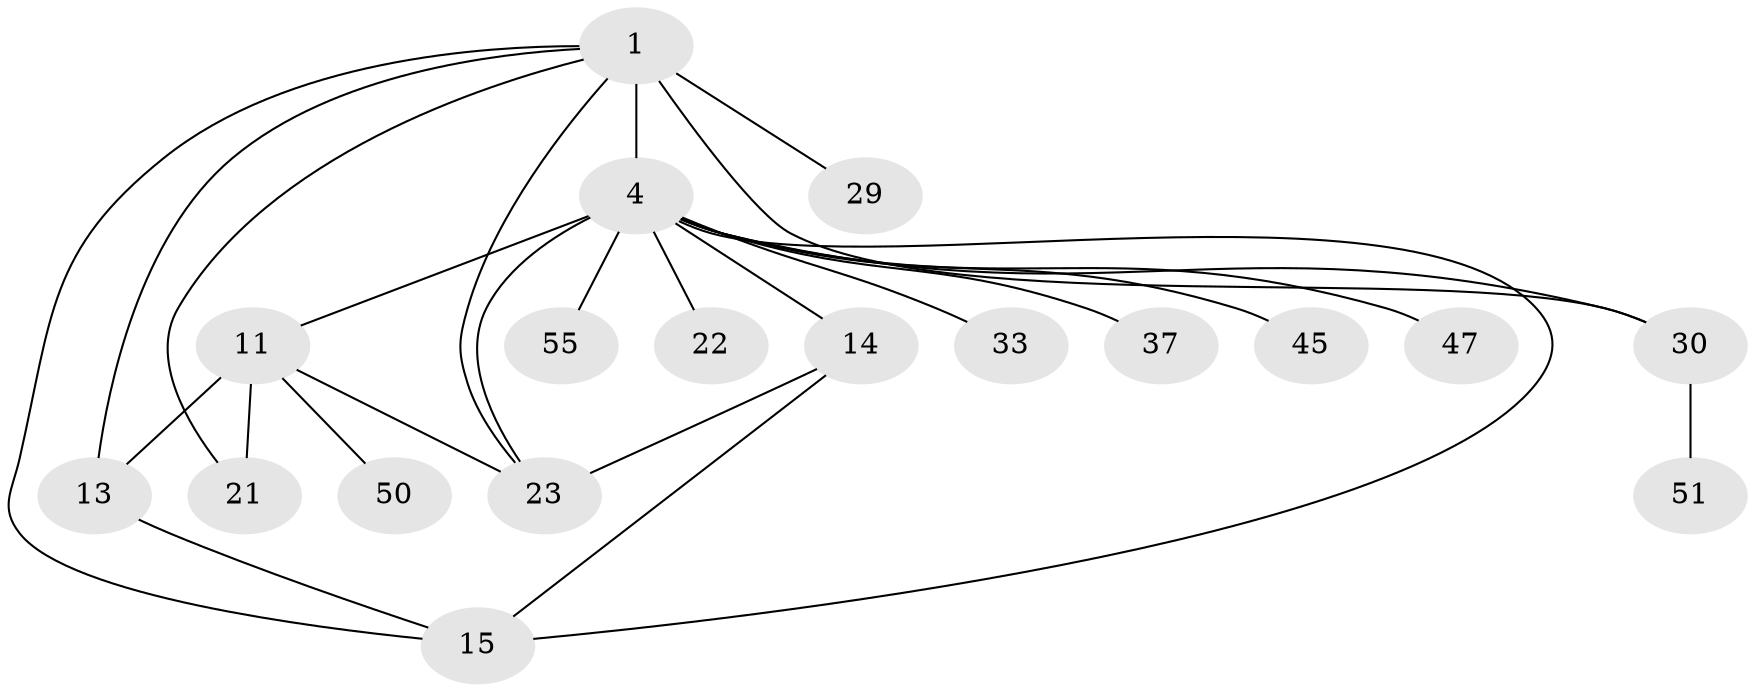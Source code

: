 // original degree distribution, {5: 0.12698412698412698, 7: 0.015873015873015872, 1: 0.2222222222222222, 6: 0.031746031746031744, 4: 0.20634920634920634, 3: 0.20634920634920634, 2: 0.19047619047619047}
// Generated by graph-tools (version 1.1) at 2025/16/03/04/25 18:16:51]
// undirected, 18 vertices, 26 edges
graph export_dot {
graph [start="1"]
  node [color=gray90,style=filled];
  1 [super="+26+18+2"];
  4 [super="+6+5"];
  11 [super="+19+17"];
  13 [super="+34"];
  14 [super="+56+31"];
  15 [super="+35+36"];
  21 [super="+61"];
  22 [super="+38"];
  23 [super="+39+40"];
  29;
  30 [super="+32+57+43"];
  33;
  37;
  45;
  47;
  50;
  51;
  55;
  1 -- 4 [weight=6];
  1 -- 21;
  1 -- 30;
  1 -- 29;
  1 -- 23;
  1 -- 13;
  1 -- 15;
  4 -- 33;
  4 -- 30 [weight=3];
  4 -- 37;
  4 -- 11 [weight=5];
  4 -- 45;
  4 -- 14 [weight=2];
  4 -- 47;
  4 -- 15;
  4 -- 55 [weight=2];
  4 -- 22;
  4 -- 23;
  11 -- 21 [weight=2];
  11 -- 23 [weight=2];
  11 -- 13;
  11 -- 50;
  13 -- 15;
  14 -- 15;
  14 -- 23 [weight=2];
  30 -- 51;
}
